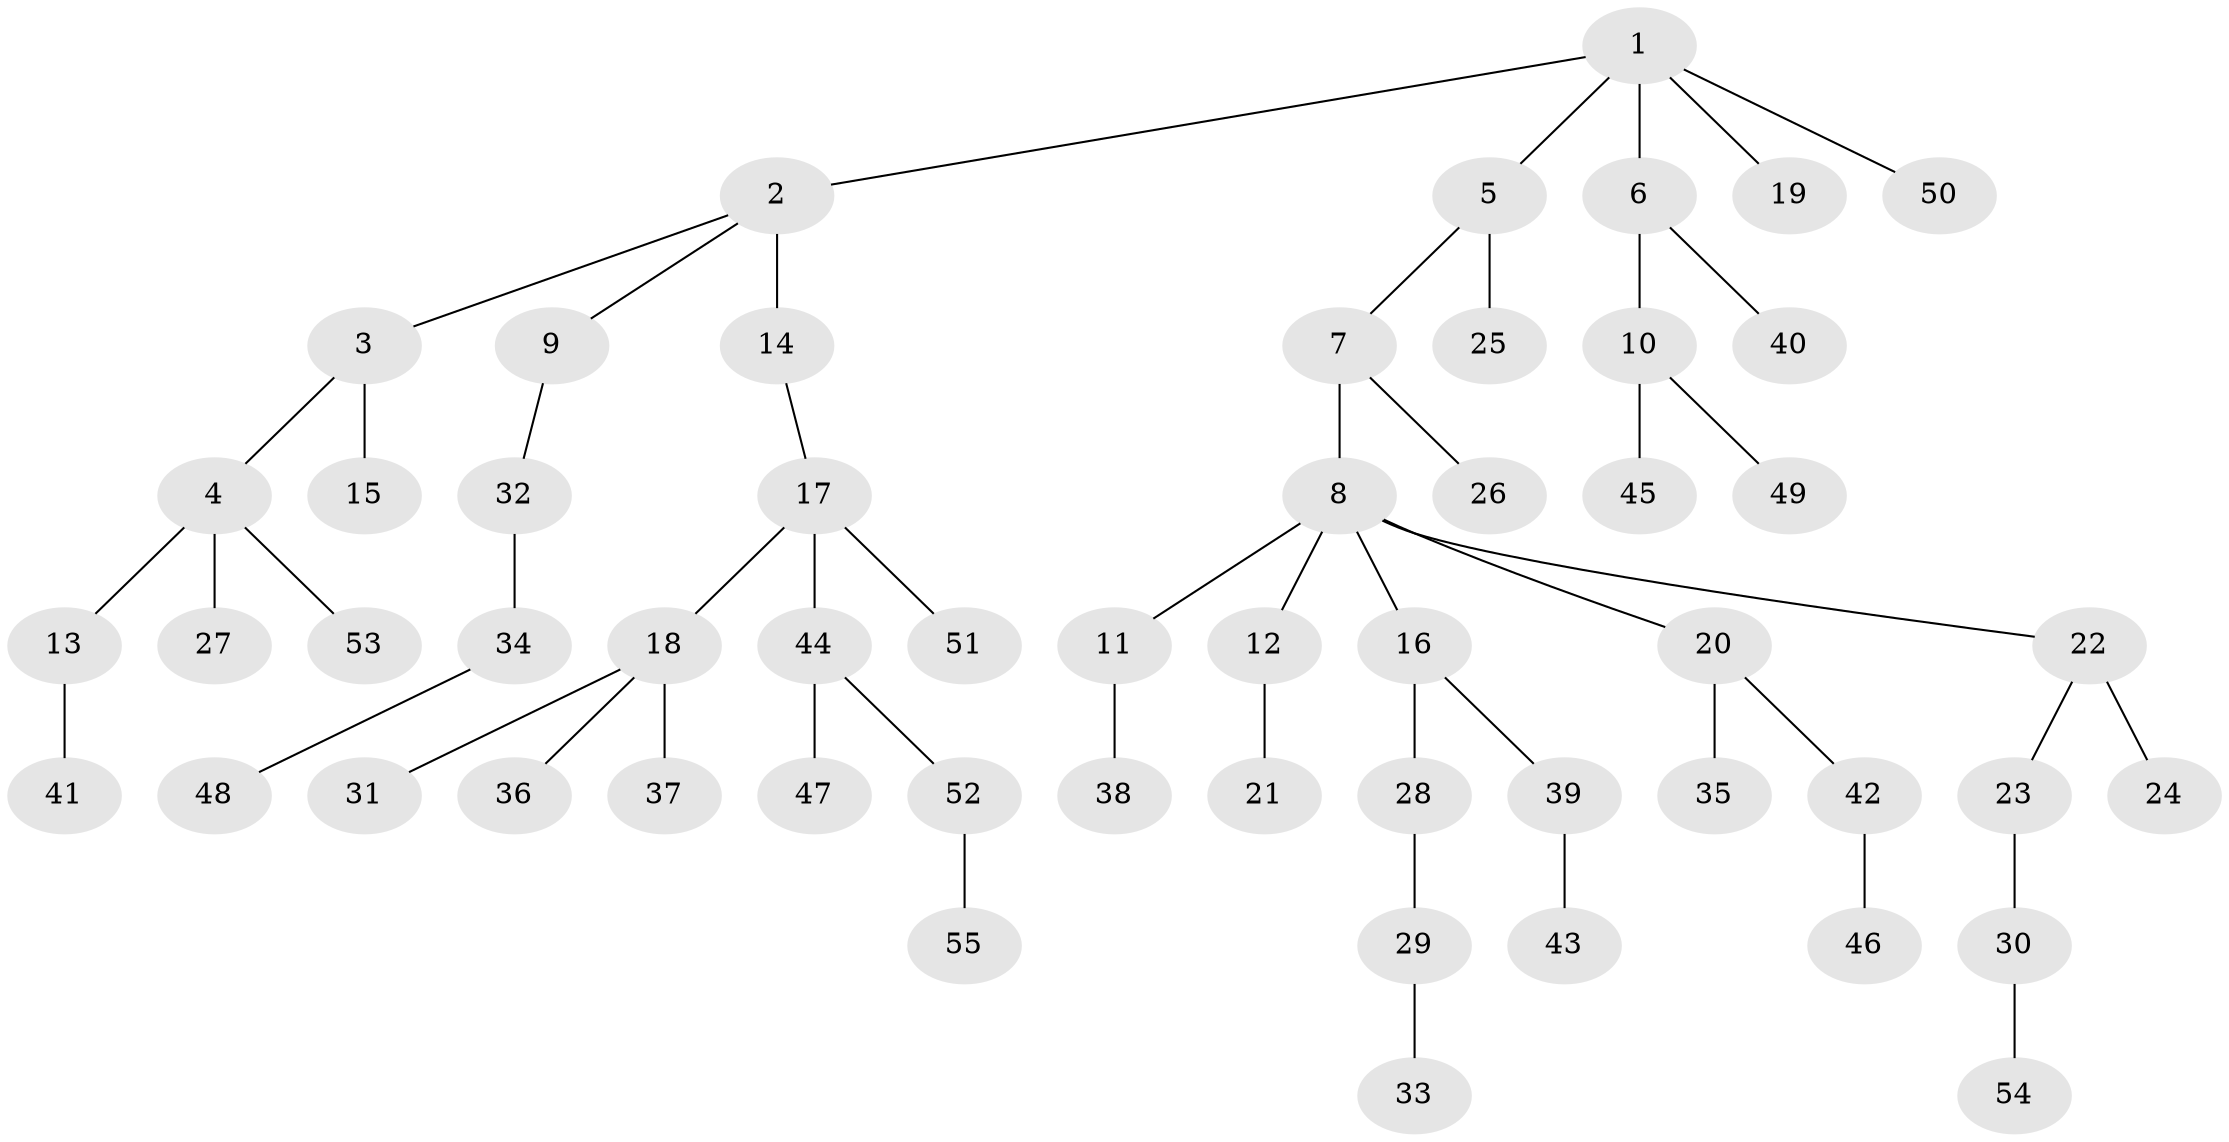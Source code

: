 // original degree distribution, {6: 0.027522935779816515, 4: 0.05504587155963303, 3: 0.14678899082568808, 5: 0.045871559633027525, 2: 0.2018348623853211, 1: 0.5229357798165137}
// Generated by graph-tools (version 1.1) at 2025/51/03/04/25 22:51:28]
// undirected, 55 vertices, 54 edges
graph export_dot {
  node [color=gray90,style=filled];
  1;
  2;
  3;
  4;
  5;
  6;
  7;
  8;
  9;
  10;
  11;
  12;
  13;
  14;
  15;
  16;
  17;
  18;
  19;
  20;
  21;
  22;
  23;
  24;
  25;
  26;
  27;
  28;
  29;
  30;
  31;
  32;
  33;
  34;
  35;
  36;
  37;
  38;
  39;
  40;
  41;
  42;
  43;
  44;
  45;
  46;
  47;
  48;
  49;
  50;
  51;
  52;
  53;
  54;
  55;
  1 -- 2 [weight=1.0];
  1 -- 5 [weight=1.0];
  1 -- 6 [weight=1.0];
  1 -- 19 [weight=1.0];
  1 -- 50 [weight=1.0];
  2 -- 3 [weight=1.0];
  2 -- 9 [weight=1.0];
  2 -- 14 [weight=2.0];
  3 -- 4 [weight=1.0];
  3 -- 15 [weight=4.0];
  4 -- 13 [weight=1.0];
  4 -- 27 [weight=1.0];
  4 -- 53 [weight=1.0];
  5 -- 7 [weight=1.0];
  5 -- 25 [weight=1.0];
  6 -- 10 [weight=1.0];
  6 -- 40 [weight=1.0];
  7 -- 8 [weight=3.0];
  7 -- 26 [weight=1.0];
  8 -- 11 [weight=1.0];
  8 -- 12 [weight=1.0];
  8 -- 16 [weight=1.0];
  8 -- 20 [weight=1.0];
  8 -- 22 [weight=1.0];
  9 -- 32 [weight=1.0];
  10 -- 45 [weight=2.0];
  10 -- 49 [weight=1.0];
  11 -- 38 [weight=1.0];
  12 -- 21 [weight=1.0];
  13 -- 41 [weight=1.0];
  14 -- 17 [weight=1.0];
  16 -- 28 [weight=1.0];
  16 -- 39 [weight=1.0];
  17 -- 18 [weight=1.0];
  17 -- 44 [weight=1.0];
  17 -- 51 [weight=2.0];
  18 -- 31 [weight=1.0];
  18 -- 36 [weight=1.0];
  18 -- 37 [weight=2.0];
  20 -- 35 [weight=2.0];
  20 -- 42 [weight=1.0];
  22 -- 23 [weight=1.0];
  22 -- 24 [weight=2.0];
  23 -- 30 [weight=1.0];
  28 -- 29 [weight=1.0];
  29 -- 33 [weight=2.0];
  30 -- 54 [weight=1.0];
  32 -- 34 [weight=3.0];
  34 -- 48 [weight=1.0];
  39 -- 43 [weight=1.0];
  42 -- 46 [weight=1.0];
  44 -- 47 [weight=1.0];
  44 -- 52 [weight=1.0];
  52 -- 55 [weight=1.0];
}

